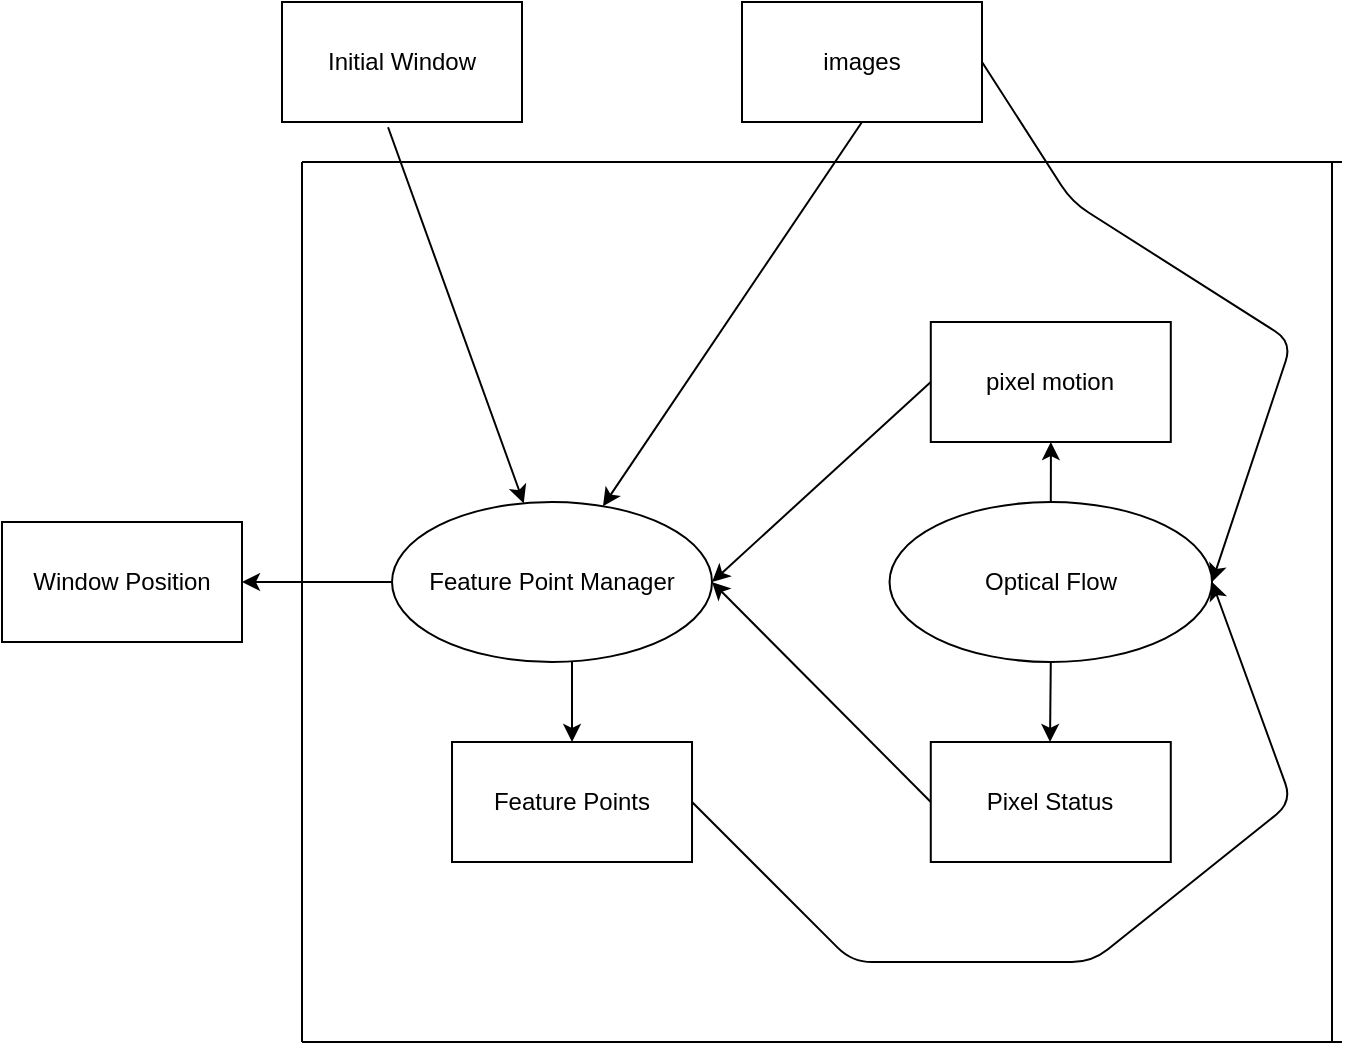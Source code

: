 <mxfile version="13.10.0" type="embed">
    <diagram id="cwZHojQ4pne5cai19kVO" name="Page-1">
        <mxGraphModel dx="748" dy="635" grid="1" gridSize="10" guides="1" tooltips="1" connect="1" arrows="1" fold="1" page="1" pageScale="1" pageWidth="850" pageHeight="1100" math="0" shadow="0">
            <root>
                <mxCell id="0"/>
                <mxCell id="1" parent="0"/>
                <mxCell id="53" value="" style="edgeStyle=orthogonalEdgeStyle;rounded=0;orthogonalLoop=1;jettySize=auto;html=1;entryX=0.5;entryY=1;entryDx=0;entryDy=0;" edge="1" parent="1" source="54" target="57">
                    <mxGeometry relative="1" as="geometry">
                        <mxPoint x="735.015" y="300" as="targetPoint"/>
                    </mxGeometry>
                </mxCell>
                <mxCell id="54" value="Optical Flow" style="ellipse;whiteSpace=wrap;html=1;" vertex="1" parent="1">
                    <mxGeometry x="543.77" y="260" width="161.25" height="80" as="geometry"/>
                </mxCell>
                <mxCell id="55" value="" style="edgeStyle=orthogonalEdgeStyle;rounded=0;orthogonalLoop=1;jettySize=auto;html=1;entryX=0.5;entryY=0;entryDx=0;entryDy=0;" edge="1" parent="1" source="56" target="58">
                    <mxGeometry relative="1" as="geometry">
                        <Array as="points">
                            <mxPoint x="385.01" y="340"/>
                            <mxPoint x="385.01" y="340"/>
                        </Array>
                    </mxGeometry>
                </mxCell>
                <mxCell id="56" value="Feature Point Manager" style="ellipse;whiteSpace=wrap;html=1;" vertex="1" parent="1">
                    <mxGeometry x="295.01" y="260" width="160" height="80" as="geometry"/>
                </mxCell>
                <mxCell id="57" value="pixel motion" style="whiteSpace=wrap;html=1;" vertex="1" parent="1">
                    <mxGeometry x="564.395" y="170" width="120" height="60" as="geometry"/>
                </mxCell>
                <mxCell id="58" value="Feature Points" style="whiteSpace=wrap;html=1;" vertex="1" parent="1">
                    <mxGeometry x="325.01" y="380" width="120" height="60" as="geometry"/>
                </mxCell>
                <mxCell id="59" value="" style="endArrow=classic;html=1;exitX=1;exitY=0.5;exitDx=0;exitDy=0;entryX=1;entryY=0.5;entryDx=0;entryDy=0;" edge="1" parent="1" source="62" target="54">
                    <mxGeometry width="50" height="50" relative="1" as="geometry">
                        <mxPoint x="435.01" y="200" as="sourcePoint"/>
                        <mxPoint x="505.01" y="110" as="targetPoint"/>
                        <Array as="points">
                            <mxPoint x="635.01" y="110"/>
                            <mxPoint x="745.01" y="180"/>
                        </Array>
                    </mxGeometry>
                </mxCell>
                <mxCell id="60" value="" style="endArrow=classic;html=1;exitX=1;exitY=0.5;exitDx=0;exitDy=0;entryX=1;entryY=0.5;entryDx=0;entryDy=0;" edge="1" parent="1" source="58" target="54">
                    <mxGeometry width="50" height="50" relative="1" as="geometry">
                        <mxPoint x="435.01" y="460" as="sourcePoint"/>
                        <mxPoint x="542.01" y="300" as="targetPoint"/>
                        <Array as="points">
                            <mxPoint x="525.01" y="490"/>
                            <mxPoint x="645.01" y="490"/>
                            <mxPoint x="745.01" y="410"/>
                        </Array>
                    </mxGeometry>
                </mxCell>
                <mxCell id="62" value="images" style="whiteSpace=wrap;html=1;" vertex="1" parent="1">
                    <mxGeometry x="470" y="10" width="120" height="60" as="geometry"/>
                </mxCell>
                <mxCell id="63" value="" style="endArrow=classic;html=1;exitX=0.5;exitY=1;exitDx=0;exitDy=0;" edge="1" parent="1" source="54">
                    <mxGeometry width="50" height="50" relative="1" as="geometry">
                        <mxPoint x="435.01" y="460" as="sourcePoint"/>
                        <mxPoint x="624.01" y="380" as="targetPoint"/>
                    </mxGeometry>
                </mxCell>
                <mxCell id="64" value="Pixel Status" style="rounded=0;whiteSpace=wrap;html=1;" vertex="1" parent="1">
                    <mxGeometry x="564.39" y="380" width="120" height="60" as="geometry"/>
                </mxCell>
                <mxCell id="65" value="" style="endArrow=classic;html=1;entryX=1;entryY=0.5;entryDx=0;entryDy=0;exitX=0;exitY=0.5;exitDx=0;exitDy=0;" edge="1" parent="1" source="64" target="56">
                    <mxGeometry width="50" height="50" relative="1" as="geometry">
                        <mxPoint x="555.01" y="410" as="sourcePoint"/>
                        <mxPoint x="505.01" y="410" as="targetPoint"/>
                    </mxGeometry>
                </mxCell>
                <mxCell id="66" value="" style="endArrow=classic;html=1;exitX=0;exitY=0.5;exitDx=0;exitDy=0;entryX=1;entryY=0.5;entryDx=0;entryDy=0;" edge="1" parent="1" source="57" target="56">
                    <mxGeometry width="50" height="50" relative="1" as="geometry">
                        <mxPoint x="455.01" y="460" as="sourcePoint"/>
                        <mxPoint x="505.01" y="410" as="targetPoint"/>
                    </mxGeometry>
                </mxCell>
                <mxCell id="67" value="" style="endArrow=classic;html=1;exitX=0;exitY=0.5;exitDx=0;exitDy=0;entryX=1;entryY=0.5;entryDx=0;entryDy=0;" edge="1" parent="1" source="56" target="69">
                    <mxGeometry width="50" height="50" relative="1" as="geometry">
                        <mxPoint x="425.01" y="450" as="sourcePoint"/>
                        <mxPoint x="200" y="300" as="targetPoint"/>
                    </mxGeometry>
                </mxCell>
                <mxCell id="69" value="Window Position" style="rounded=0;whiteSpace=wrap;html=1;" vertex="1" parent="1">
                    <mxGeometry x="100" y="270" width="120" height="60" as="geometry"/>
                </mxCell>
                <mxCell id="72" value="Initial Window" style="rounded=0;whiteSpace=wrap;html=1;" vertex="1" parent="1">
                    <mxGeometry x="240" y="10" width="120" height="60" as="geometry"/>
                </mxCell>
                <mxCell id="75" value="" style="endArrow=none;html=1;" edge="1" parent="1">
                    <mxGeometry width="50" height="50" relative="1" as="geometry">
                        <mxPoint x="250" y="530" as="sourcePoint"/>
                        <mxPoint x="250" y="90" as="targetPoint"/>
                    </mxGeometry>
                </mxCell>
                <mxCell id="77" value="" style="endArrow=none;html=1;" edge="1" parent="1">
                    <mxGeometry width="50" height="50" relative="1" as="geometry">
                        <mxPoint x="765" y="530" as="sourcePoint"/>
                        <mxPoint x="765" y="90" as="targetPoint"/>
                    </mxGeometry>
                </mxCell>
                <mxCell id="80" value="" style="endArrow=classic;html=1;exitX=0.442;exitY=1.044;exitDx=0;exitDy=0;exitPerimeter=0;" edge="1" parent="1" source="72" target="56">
                    <mxGeometry width="50" height="50" relative="1" as="geometry">
                        <mxPoint x="390" y="330" as="sourcePoint"/>
                        <mxPoint x="360" y="250" as="targetPoint"/>
                    </mxGeometry>
                </mxCell>
                <mxCell id="82" value="" style="endArrow=classic;html=1;exitX=0.5;exitY=1;exitDx=0;exitDy=0;" edge="1" parent="1" source="62" target="56">
                    <mxGeometry width="50" height="50" relative="1" as="geometry">
                        <mxPoint x="390" y="320" as="sourcePoint"/>
                        <mxPoint x="440" y="270" as="targetPoint"/>
                    </mxGeometry>
                </mxCell>
                <mxCell id="83" value="" style="endArrow=none;html=1;" edge="1" parent="1">
                    <mxGeometry width="50" height="50" relative="1" as="geometry">
                        <mxPoint x="250" y="90" as="sourcePoint"/>
                        <mxPoint x="770" y="90" as="targetPoint"/>
                    </mxGeometry>
                </mxCell>
                <mxCell id="84" value="" style="endArrow=none;html=1;" edge="1" parent="1">
                    <mxGeometry width="50" height="50" relative="1" as="geometry">
                        <mxPoint x="250" y="530" as="sourcePoint"/>
                        <mxPoint x="770" y="530" as="targetPoint"/>
                    </mxGeometry>
                </mxCell>
            </root>
        </mxGraphModel>
    </diagram>
</mxfile>